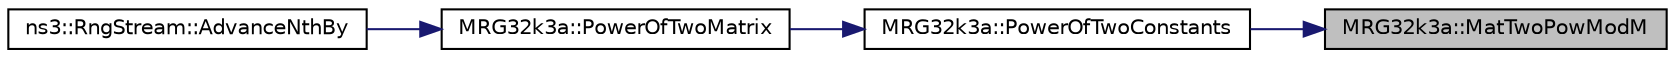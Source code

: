 digraph "MRG32k3a::MatTwoPowModM"
{
 // LATEX_PDF_SIZE
  edge [fontname="Helvetica",fontsize="10",labelfontname="Helvetica",labelfontsize="10"];
  node [fontname="Helvetica",fontsize="10",shape=record];
  rankdir="RL";
  Node1 [label="MRG32k3a::MatTwoPowModM",height=0.2,width=0.4,color="black", fillcolor="grey75", style="filled", fontcolor="black",tooltip="Compute the matrix B = (A^(2^e) Mod m); works also if A = B."];
  Node1 -> Node2 [dir="back",color="midnightblue",fontsize="10",style="solid",fontname="Helvetica"];
  Node2 [label="MRG32k3a::PowerOfTwoConstants",height=0.2,width=0.4,color="black", fillcolor="white", style="filled",URL="$namespace_m_r_g32k3a.html#a08c7c4997ad0d84f46afa634e8a847c5",tooltip="Compute the transition matrices of the two MRG components raised to all powers of 2 from 1 to 191."];
  Node2 -> Node3 [dir="back",color="midnightblue",fontsize="10",style="solid",fontname="Helvetica"];
  Node3 [label="MRG32k3a::PowerOfTwoMatrix",height=0.2,width=0.4,color="black", fillcolor="white", style="filled",URL="$namespace_m_r_g32k3a.html#a56e7b63e0311d8b196b0c87cfde2492b",tooltip="Get the transition matrices raised to a power of 2."];
  Node3 -> Node4 [dir="back",color="midnightblue",fontsize="10",style="solid",fontname="Helvetica"];
  Node4 [label="ns3::RngStream::AdvanceNthBy",height=0.2,width=0.4,color="black", fillcolor="white", style="filled",URL="$classns3_1_1_rng_stream.html#a6ec2451aa49df691a30bc4ca527b2355",tooltip="Advance state of the RNG by leaps and bounds."];
}
